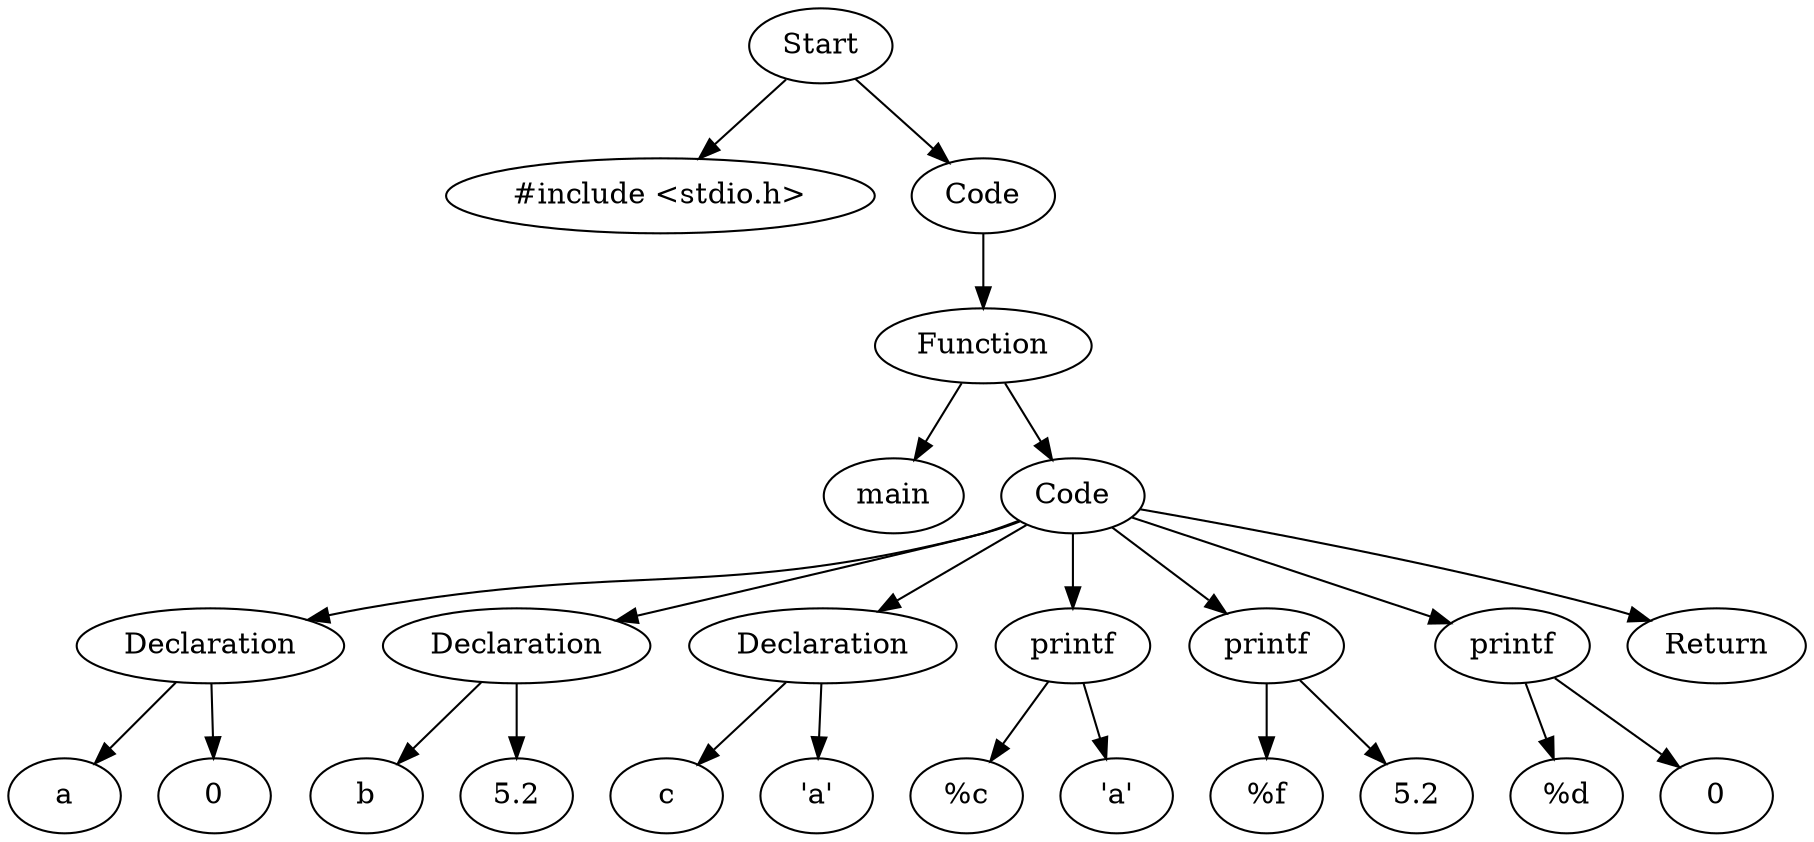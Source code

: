digraph AST {
  "137867412567232" [label="Start"];
  "137867412567232" -> "137867412560752";
  "137867412567232" -> "137867412559792";
  "137867412560752" [label="#include <stdio.h>"];
  "137867412559792" [label="Code"];
  "137867412559792" -> "137867412564544";
  "137867412564544" [label="Function"];
  "137867412564544" -> "137867412561136";
  "137867412564544" -> "137867412553936";
  "137867412561136" [label="main"];
  "137867412553936" [label="Code"];
  "137867412553936" -> "137867412566368";
  "137867412553936" -> "137867412645984";
  "137867412553936" -> "137867414932112";
  "137867412553936" -> "137867414929712";
  "137867412553936" -> "137867412451488";
  "137867412553936" -> "137867412441552";
  "137867412553936" -> "137867412452592";
  "137867412566368" [label="Declaration"];
  "137867412566368" -> "137867412648432";
  "137867412566368" -> "137867412645312";
  "137867412648432" [label="a"];
  "137867412645312" [label="0"];
  "137867412645984" [label="Declaration"];
  "137867412645984" -> "137867412640560";
  "137867412645984" -> "137867414930096";
  "137867412640560" [label="b"];
  "137867414930096" [label="5.2"];
  "137867414932112" [label="Declaration"];
  "137867414932112" -> "137867412442512";
  "137867414932112" -> "137867412449952";
  "137867412442512" [label="c"];
  "137867412449952" [label="'a'"];
  "137867414929712" [label="printf"];
  "137867414929712" -> "137867412449664";
  "137867414929712" -> "137867412453216";
  "137867412449664" [label="%c"];
  "137867412453216" [label="'a'"];
  "137867412451488" [label="printf"];
  "137867412451488" -> "137867412441120";
  "137867412451488" -> "137867412446064";
  "137867412441120" [label="%f"];
  "137867412446064" [label="5.2"];
  "137867412441552" [label="printf"];
  "137867412441552" -> "137867412439104";
  "137867412441552" -> "137867412445872";
  "137867412439104" [label="%d"];
  "137867412445872" [label="0"];
  "137867412452592" [label="Return"];
}
